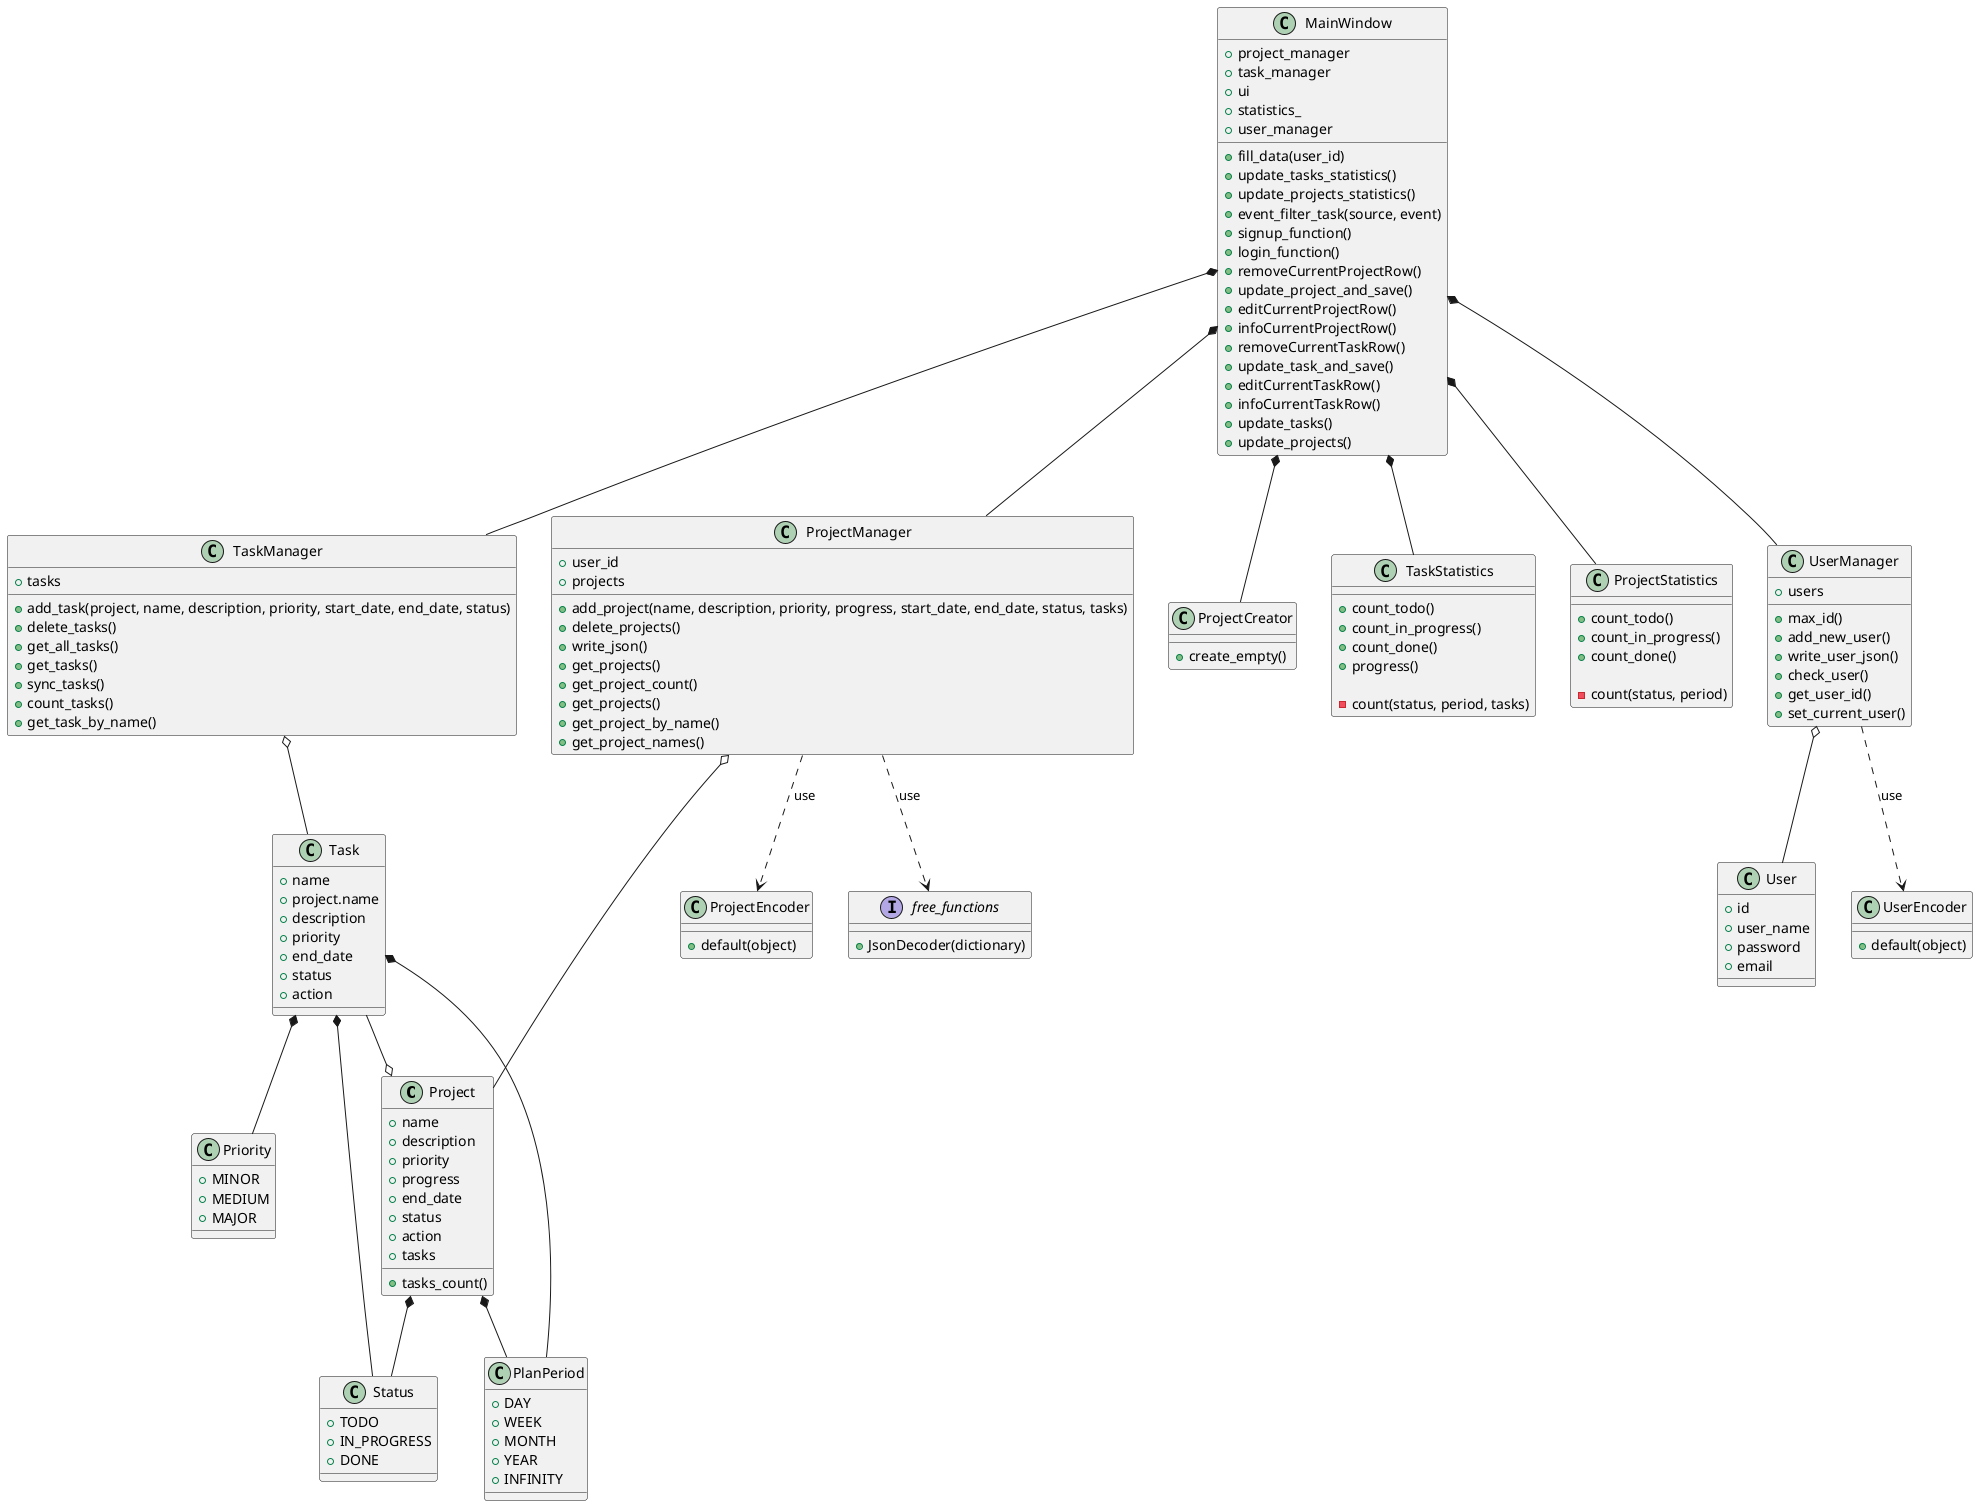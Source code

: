 @startuml

class Project {
    + name
    + description
    + priority
    + progress
    + end_date
    + status
    + action
    + tasks

    + tasks_count()
}

class Task {
    + name
    + project.name
    + description
    + priority
    + end_date
    + status
    + action
}

class ProjectManager {
    + user_id
    + projects

    + add_project(name, description, priority, progress, start_date, end_date, status, tasks)
    + delete_projects()
    + write_json()
    + get_projects()
    + get_project_count()
    + get_projects()
    + get_project_by_name()
    + get_project_names()
}

class ProjectCreator {
    + create_empty()
}

class ProjectEncoder {
    + default(object)
}

class TaskManager {
    + tasks

    + add_task(project, name, description, priority, start_date, end_date, status)
    + delete_tasks()
    + get_all_tasks()
    + get_tasks()
    + sync_tasks()
    + count_tasks()
    + get_task_by_name()
}

class MainWindow {
    + project_manager
    + task_manager
    + ui
    + statistics_
    + user_manager

    + fill_data(user_id)
    + update_tasks_statistics()
    + update_projects_statistics()
    + event_filter_task(source, event)
    + signup_function()
    + login_function()
    + removeCurrentProjectRow()
    + update_project_and_save()
    + editCurrentProjectRow()
    + infoCurrentProjectRow()
    + removeCurrentTaskRow()
    + update_task_and_save()
    + editCurrentTaskRow()
    + infoCurrentTaskRow()
    + update_tasks()
    + update_projects()
}

interface free_functions
{
    + JsonDecoder(dictionary)
}

class PlanPeriod {
    + DAY
    + WEEK
    + MONTH
    + YEAR
    + INFINITY
}

class Status {
    + TODO
    + IN_PROGRESS
    + DONE
}

class Priority {
    + MINOR
    + MEDIUM
    + MAJOR
}

class TaskStatistics {
    + count_todo()
    + count_in_progress()
    + count_done()
    + progress()

    -count(status, period, tasks)
}

class ProjectStatistics {
    + count_todo()
    + count_in_progress()
    + count_done()

    -count(status, period)
}

class User {
    + id
    + user_name
    + password
    + email
}

class UserManager {
    + users
    
    + max_id()
    + add_new_user()
    + write_user_json()
    + check_user()
    + get_user_id()
    + set_current_user()
}

class UserEncoder {
    + default(object)
}

Task --o Project
MainWindow *-- TaskManager
MainWindow *-- ProjectManager
MainWindow *-- TaskStatistics
MainWindow *-- ProjectStatistics
MainWindow *-- UserManager
MainWindow *-- ProjectCreator
ProjectManager ..> free_functions : use
Task *-- Status
Task *-- PlanPeriod
Task *-- Priority
Project *-- Status
Project *-- PlanPeriod
TaskManager o-- Task
ProjectManager o-- Project
UserManager o-- User
ProjectManager ..> ProjectEncoder : use
UserManager ..> UserEncoder : use


@enduml

